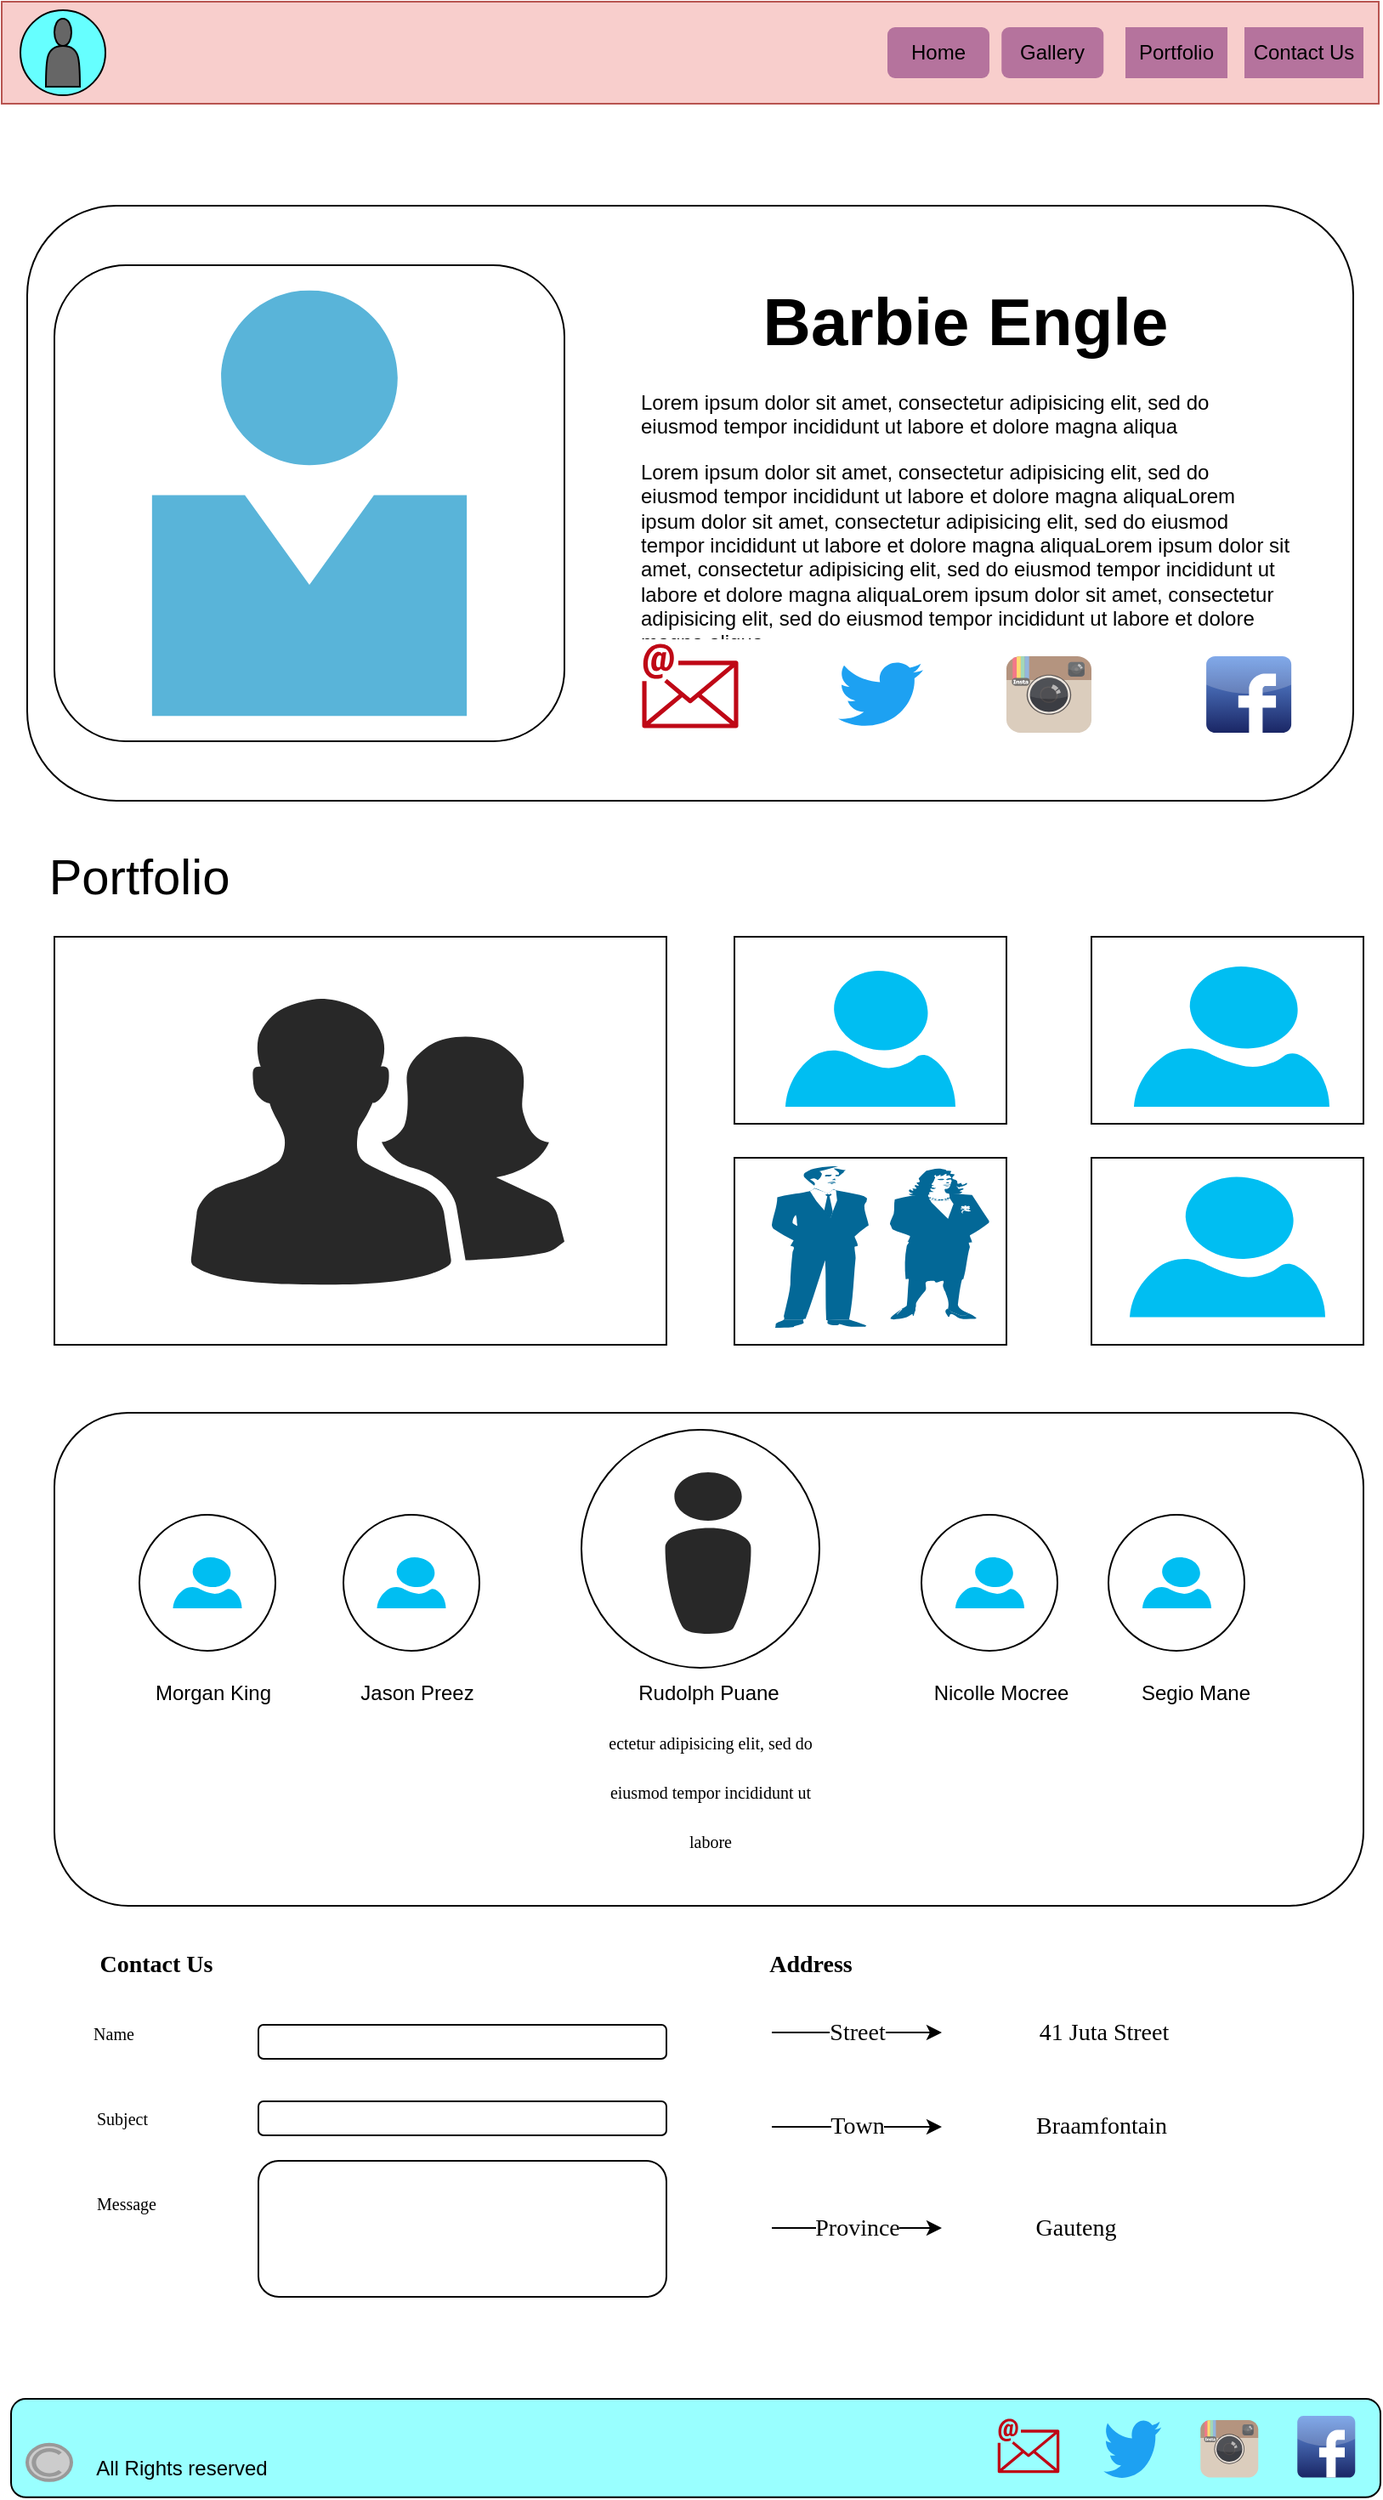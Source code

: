 <mxfile version="16.5.1" type="device"><diagram id="K2RSqqavoAqYHltDZW9A" name="Page-1"><mxGraphModel dx="1038" dy="689" grid="1" gridSize="10" guides="1" tooltips="1" connect="1" arrows="1" fold="1" page="1" pageScale="1" pageWidth="827" pageHeight="1169" background="#FFFFFF" math="0" shadow="0"><root><mxCell id="0"/><mxCell id="1" parent="0"/><mxCell id="roeHyCXgDJCp_CI_RASE-1" value="" style="rounded=0;whiteSpace=wrap;html=1;fillColor=#f8cecc;strokeColor=#b85450;" parent="1" vertex="1"><mxGeometry x="9" y="10" width="810" height="60" as="geometry"/></mxCell><mxCell id="HkYb6fWVwI6YNC174tg--1" value="" style="ellipse;whiteSpace=wrap;html=1;aspect=fixed;fillColor=#66FFFF;" parent="1" vertex="1"><mxGeometry x="20" y="15" width="50" height="50" as="geometry"/></mxCell><mxCell id="HkYb6fWVwI6YNC174tg--4" value="" style="shape=actor;whiteSpace=wrap;html=1;fillColor=#666666;" parent="1" vertex="1"><mxGeometry x="35" y="20" width="20" height="40" as="geometry"/></mxCell><mxCell id="HkYb6fWVwI6YNC174tg--5" value="Gallery" style="text;html=1;strokeColor=none;fillColor=#B5739D;align=center;verticalAlign=middle;whiteSpace=wrap;rounded=1;" parent="1" vertex="1"><mxGeometry x="597.13" y="25" width="60" height="30" as="geometry"/></mxCell><mxCell id="HkYb6fWVwI6YNC174tg--6" value="Home" style="text;html=1;strokeColor=none;fillColor=#B5739D;align=center;verticalAlign=middle;whiteSpace=wrap;rounded=1;glass=0;sketch=0;shadow=0;" parent="1" vertex="1"><mxGeometry x="530" y="25" width="60" height="30" as="geometry"/></mxCell><mxCell id="HkYb6fWVwI6YNC174tg--8" value="Portfolio" style="text;html=1;strokeColor=none;fillColor=#B5739D;align=center;verticalAlign=middle;whiteSpace=wrap;rounded=0;" parent="1" vertex="1"><mxGeometry x="670" y="25" width="60" height="30" as="geometry"/></mxCell><mxCell id="HkYb6fWVwI6YNC174tg--9" value="Contact Us" style="text;html=1;strokeColor=none;fillColor=#B5739D;align=center;verticalAlign=middle;whiteSpace=wrap;rounded=0;" parent="1" vertex="1"><mxGeometry x="740" y="25" width="70" height="30" as="geometry"/></mxCell><mxCell id="HkYb6fWVwI6YNC174tg--12" value="" style="rounded=1;whiteSpace=wrap;html=1;" parent="1" vertex="1"><mxGeometry x="24" y="130" width="780" height="350" as="geometry"/></mxCell><mxCell id="HkYb6fWVwI6YNC174tg--13" value="" style="rounded=1;whiteSpace=wrap;html=1;" parent="1" vertex="1"><mxGeometry x="40" y="165" width="300" height="280" as="geometry"/></mxCell><mxCell id="HkYb6fWVwI6YNC174tg--14" value="" style="sketch=0;aspect=fixed;html=1;points=[];align=center;image;fontSize=12;image=img/lib/mscae/Person.svg;" parent="1" vertex="1"><mxGeometry x="97.3" y="179.73" width="185.4" height="250.54" as="geometry"/></mxCell><mxCell id="HkYb6fWVwI6YNC174tg--16" value="&lt;h1 style=&quot;text-align: center&quot;&gt;&lt;span style=&quot;font-size: 39px&quot;&gt;Barbie Engle&lt;/span&gt;&lt;/h1&gt;&lt;p&gt;Lorem ipsum dolor sit amet, consectetur adipisicing elit, sed do eiusmod tempor incididunt ut labore et dolore magna aliqua&lt;/p&gt;Lorem ipsum dolor sit amet, consectetur adipisicing elit, sed do eiusmod tempor incididunt ut labore et dolore magna aliquaLorem ipsum dolor sit amet, consectetur adipisicing elit, sed do eiusmod tempor incididunt ut labore et dolore magna aliquaLorem ipsum dolor sit amet, consectetur adipisicing elit, sed do eiusmod tempor incididunt ut labore et dolore magna aliquaLorem ipsum dolor sit amet, consectetur adipisicing elit, sed do eiusmod tempor incididunt ut labore et dolore magna aliqua&lt;p&gt;.&lt;/p&gt;" style="text;html=1;strokeColor=none;fillColor=none;spacing=5;spacingTop=-20;whiteSpace=wrap;overflow=hidden;rounded=0;" parent="1" vertex="1"><mxGeometry x="380" y="170" width="390" height="215" as="geometry"/></mxCell><mxCell id="HkYb6fWVwI6YNC174tg--17" value="" style="dashed=0;outlineConnect=0;html=1;align=center;labelPosition=center;verticalLabelPosition=bottom;verticalAlign=top;shape=mxgraph.webicons.facebook;fillColor=#6294E4;gradientColor=#1A2665" parent="1" vertex="1"><mxGeometry x="717.56" y="395" width="50" height="45" as="geometry"/></mxCell><mxCell id="HkYb6fWVwI6YNC174tg--18" value="" style="dashed=0;outlineConnect=0;html=1;align=center;labelPosition=center;verticalLabelPosition=bottom;verticalAlign=top;shape=mxgraph.weblogos.instagram;fillColor=#6FC0E4;gradientColor=#1E305B" parent="1" vertex="1"><mxGeometry x="600" y="395" width="50" height="45" as="geometry"/></mxCell><mxCell id="HkYb6fWVwI6YNC174tg--19" value="" style="dashed=0;outlineConnect=0;html=1;align=center;labelPosition=center;verticalLabelPosition=bottom;verticalAlign=top;shape=mxgraph.weblogos.twitter;fillColor=#1DA1F2;strokeColor=none" parent="1" vertex="1"><mxGeometry x="501" y="397.5" width="50" height="40" as="geometry"/></mxCell><mxCell id="HkYb6fWVwI6YNC174tg--20" value="" style="sketch=0;outlineConnect=0;fontColor=#232F3E;gradientColor=none;fillColor=#BF0816;strokeColor=none;dashed=0;verticalLabelPosition=bottom;verticalAlign=top;align=center;html=1;fontSize=12;fontStyle=0;aspect=fixed;shape=mxgraph.aws4.email;" parent="1" vertex="1"><mxGeometry x="385.74" y="387.5" width="56.52" height="50" as="geometry"/></mxCell><mxCell id="HkYb6fWVwI6YNC174tg--21" value="" style="rounded=0;whiteSpace=wrap;html=1;" parent="1" vertex="1"><mxGeometry x="40" y="560" width="360" height="240" as="geometry"/></mxCell><mxCell id="HkYb6fWVwI6YNC174tg--23" value="" style="rounded=0;whiteSpace=wrap;html=1;fontSize=29;" parent="1" vertex="1"><mxGeometry x="440" y="560" width="160" height="110" as="geometry"/></mxCell><mxCell id="HkYb6fWVwI6YNC174tg--24" value="" style="rounded=0;whiteSpace=wrap;html=1;fontSize=29;" parent="1" vertex="1"><mxGeometry x="440" y="690" width="160" height="110" as="geometry"/></mxCell><mxCell id="HkYb6fWVwI6YNC174tg--25" value="" style="rounded=0;whiteSpace=wrap;html=1;fontSize=29;" parent="1" vertex="1"><mxGeometry x="650" y="560" width="160" height="110" as="geometry"/></mxCell><mxCell id="HkYb6fWVwI6YNC174tg--26" value="" style="rounded=0;whiteSpace=wrap;html=1;fontSize=29;" parent="1" vertex="1"><mxGeometry x="650" y="690" width="160" height="110" as="geometry"/></mxCell><mxCell id="HkYb6fWVwI6YNC174tg--27" value="" style="verticalLabelPosition=bottom;sketch=0;html=1;fillColor=#282828;strokeColor=none;verticalAlign=top;pointerEvents=1;align=center;shape=mxgraph.cisco_safe.people_places_things_icons.icon2;fontSize=29;" parent="1" vertex="1"><mxGeometry x="120" y="595" width="220" height="170" as="geometry"/></mxCell><mxCell id="HkYb6fWVwI6YNC174tg--28" value="" style="verticalLabelPosition=bottom;html=1;verticalAlign=top;align=center;strokeColor=none;fillColor=#00BEF2;shape=mxgraph.azure.user;fontSize=29;" parent="1" vertex="1"><mxGeometry x="470" y="580" width="100" height="80" as="geometry"/></mxCell><mxCell id="HkYb6fWVwI6YNC174tg--29" value="" style="shape=mxgraph.cisco.people.man_woman;html=1;pointerEvents=1;dashed=0;fillColor=#036897;strokeColor=#ffffff;strokeWidth=2;verticalLabelPosition=bottom;verticalAlign=top;align=center;outlineConnect=0;fontSize=29;" parent="1" vertex="1"><mxGeometry x="462" y="695" width="128" height="95" as="geometry"/></mxCell><mxCell id="HkYb6fWVwI6YNC174tg--30" value="" style="verticalLabelPosition=bottom;html=1;verticalAlign=top;align=center;strokeColor=none;fillColor=#00BEF2;shape=mxgraph.azure.user;fontSize=29;" parent="1" vertex="1"><mxGeometry x="675" y="577.5" width="115" height="82.5" as="geometry"/></mxCell><mxCell id="HkYb6fWVwI6YNC174tg--31" value="" style="verticalLabelPosition=bottom;html=1;verticalAlign=top;align=center;strokeColor=none;fillColor=#00BEF2;shape=mxgraph.azure.user;fontSize=29;" parent="1" vertex="1"><mxGeometry x="672.5" y="701.25" width="115" height="82.5" as="geometry"/></mxCell><mxCell id="HkYb6fWVwI6YNC174tg--32" value="Portfolio" style="text;html=1;strokeColor=none;fillColor=none;align=center;verticalAlign=middle;whiteSpace=wrap;rounded=0;fontSize=29;" parent="1" vertex="1"><mxGeometry x="60" y="510" width="60" height="30" as="geometry"/></mxCell><mxCell id="HkYb6fWVwI6YNC174tg--33" value="" style="rounded=1;whiteSpace=wrap;html=1;fontSize=39;fillColor=#99FFFF;" parent="1" vertex="1"><mxGeometry x="14.5" y="1420" width="805.5" height="57.92" as="geometry"/></mxCell><mxCell id="HkYb6fWVwI6YNC174tg--43" value="" style="dashed=0;outlineConnect=0;html=1;align=center;labelPosition=center;verticalLabelPosition=bottom;verticalAlign=top;shape=mxgraph.webicons.facebook;fillColor=#6294E4;gradientColor=#1A2665" parent="1" vertex="1"><mxGeometry x="771.13" y="1430" width="34" height="36.25" as="geometry"/></mxCell><mxCell id="HkYb6fWVwI6YNC174tg--44" value="" style="dashed=0;outlineConnect=0;html=1;align=center;labelPosition=center;verticalLabelPosition=bottom;verticalAlign=top;shape=mxgraph.weblogos.instagram;fillColor=#6FC0E4;gradientColor=#1E305B" parent="1" vertex="1"><mxGeometry x="714.13" y="1432.5" width="34" height="33.75" as="geometry"/></mxCell><mxCell id="HkYb6fWVwI6YNC174tg--45" value="" style="dashed=0;outlineConnect=0;html=1;align=center;labelPosition=center;verticalLabelPosition=bottom;verticalAlign=top;shape=mxgraph.weblogos.twitter;fillColor=#1DA1F2;strokeColor=none" parent="1" vertex="1"><mxGeometry x="657.13" y="1431.67" width="34" height="36.25" as="geometry"/></mxCell><mxCell id="HkYb6fWVwI6YNC174tg--46" value="" style="sketch=0;outlineConnect=0;fontColor=#232F3E;gradientColor=none;fillColor=#BF0816;strokeColor=none;dashed=0;verticalLabelPosition=bottom;verticalAlign=top;align=center;html=1;fontSize=12;fontStyle=0;aspect=fixed;shape=mxgraph.aws4.email;" parent="1" vertex="1"><mxGeometry x="594.87" y="1431.67" width="36.26" height="32.08" as="geometry"/></mxCell><mxCell id="HkYb6fWVwI6YNC174tg--47" value="&lt;font style=&quot;font-size: 12px&quot;&gt;All Rights reserved&lt;/font&gt;" style="text;html=1;strokeColor=none;fillColor=none;align=center;verticalAlign=middle;whiteSpace=wrap;rounded=0;fontSize=39;" parent="1" vertex="1"><mxGeometry x="60" y="1436.92" width="110" height="30" as="geometry"/></mxCell><mxCell id="HkYb6fWVwI6YNC174tg--48" value="" style="strokeColor=#999999;verticalLabelPosition=bottom;shadow=0;dashed=0;verticalAlign=top;strokeWidth=2;html=1;shape=mxgraph.mockup.misc.copyrightIcon;fontSize=12;fillColor=#CCCCCC;" parent="1" vertex="1"><mxGeometry x="24" y="1446.92" width="26" height="21" as="geometry"/></mxCell><mxCell id="HkYb6fWVwI6YNC174tg--49" value="" style="rounded=1;whiteSpace=wrap;html=1;fontSize=12;" parent="1" vertex="1"><mxGeometry x="40" y="840" width="770" height="290" as="geometry"/></mxCell><mxCell id="HkYb6fWVwI6YNC174tg--50" value="" style="ellipse;whiteSpace=wrap;html=1;aspect=fixed;fontSize=12;" parent="1" vertex="1"><mxGeometry x="350" y="850" width="140" height="140" as="geometry"/></mxCell><mxCell id="HkYb6fWVwI6YNC174tg--51" value="" style="ellipse;whiteSpace=wrap;html=1;aspect=fixed;fontSize=12;" parent="1" vertex="1"><mxGeometry x="210" y="900" width="80" height="80" as="geometry"/></mxCell><mxCell id="HkYb6fWVwI6YNC174tg--52" value="" style="ellipse;whiteSpace=wrap;html=1;aspect=fixed;fontSize=12;" parent="1" vertex="1"><mxGeometry x="550" y="900" width="80" height="80" as="geometry"/></mxCell><mxCell id="HkYb6fWVwI6YNC174tg--53" value="" style="ellipse;whiteSpace=wrap;html=1;aspect=fixed;fontSize=12;" parent="1" vertex="1"><mxGeometry x="90" y="900" width="80" height="80" as="geometry"/></mxCell><mxCell id="HkYb6fWVwI6YNC174tg--54" value="" style="ellipse;whiteSpace=wrap;html=1;aspect=fixed;fontSize=12;" parent="1" vertex="1"><mxGeometry x="660" y="900" width="80" height="80" as="geometry"/></mxCell><mxCell id="HkYb6fWVwI6YNC174tg--55" value="Rudolph Puane" style="text;html=1;strokeColor=none;fillColor=none;align=center;verticalAlign=middle;whiteSpace=wrap;rounded=0;fontSize=12;" parent="1" vertex="1"><mxGeometry x="372.87" y="990" width="104.26" height="30" as="geometry"/></mxCell><mxCell id="HkYb6fWVwI6YNC174tg--56" value="&lt;h1 style=&quot;text-align: center&quot;&gt;&lt;span style=&quot;font-weight: normal&quot;&gt;&lt;font style=&quot;font-size: 10px ; line-height: 0.2&quot; face=&quot;Georgia&quot;&gt;ectetur adipisicing elit, sed do eiusmod tempor incididunt ut labore&lt;/font&gt;&lt;/span&gt;&lt;br&gt;&lt;/h1&gt;" style="text;html=1;strokeColor=none;fillColor=none;spacing=5;spacingTop=-20;whiteSpace=wrap;overflow=hidden;rounded=0;fontSize=12;" parent="1" vertex="1"><mxGeometry x="360" y="1010" width="130" height="90" as="geometry"/></mxCell><mxCell id="HkYb6fWVwI6YNC174tg--57" value="" style="verticalLabelPosition=bottom;sketch=0;html=1;fillColor=#282828;strokeColor=none;verticalAlign=top;pointerEvents=1;align=center;shape=mxgraph.cisco_safe.people_places_things_icons.icon8;fontFamily=Georgia;fontSize=10;" parent="1" vertex="1"><mxGeometry x="399" y="875" width="51" height="95" as="geometry"/></mxCell><mxCell id="HkYb6fWVwI6YNC174tg--58" value="" style="rounded=1;whiteSpace=wrap;html=1;fontFamily=Georgia;fontSize=10;" parent="1" vertex="1"><mxGeometry x="160" y="1200" width="240" height="20" as="geometry"/></mxCell><mxCell id="HkYb6fWVwI6YNC174tg--59" value="Name" style="text;html=1;strokeColor=none;fillColor=none;align=center;verticalAlign=middle;whiteSpace=wrap;rounded=0;fontFamily=Georgia;fontSize=10;" parent="1" vertex="1"><mxGeometry x="30" y="1190" width="90" height="30" as="geometry"/></mxCell><mxCell id="HkYb6fWVwI6YNC174tg--60" value="Subject" style="text;html=1;strokeColor=none;fillColor=none;align=center;verticalAlign=middle;whiteSpace=wrap;rounded=0;fontFamily=Georgia;fontSize=10;" parent="1" vertex="1"><mxGeometry x="35" y="1240" width="90" height="30" as="geometry"/></mxCell><mxCell id="HkYb6fWVwI6YNC174tg--61" value="Message" style="text;html=1;strokeColor=none;fillColor=none;align=center;verticalAlign=middle;whiteSpace=wrap;rounded=0;fontFamily=Georgia;fontSize=10;" parent="1" vertex="1"><mxGeometry x="40" y="1290" width="85" height="30" as="geometry"/></mxCell><mxCell id="HkYb6fWVwI6YNC174tg--62" value="" style="rounded=1;whiteSpace=wrap;html=1;fontFamily=Georgia;fontSize=10;" parent="1" vertex="1"><mxGeometry x="160" y="1245" width="240" height="20" as="geometry"/></mxCell><mxCell id="HkYb6fWVwI6YNC174tg--63" value="" style="rounded=1;whiteSpace=wrap;html=1;fontFamily=Georgia;fontSize=10;" parent="1" vertex="1"><mxGeometry x="160" y="1280" width="240" height="80" as="geometry"/></mxCell><mxCell id="HkYb6fWVwI6YNC174tg--64" value="&lt;font style=&quot;font-size: 14px&quot;&gt;&lt;b&gt;Contact Us&lt;/b&gt;&lt;/font&gt;" style="text;html=1;strokeColor=none;fillColor=none;align=center;verticalAlign=middle;whiteSpace=wrap;rounded=0;fontFamily=Georgia;fontSize=10;" parent="1" vertex="1"><mxGeometry x="40" y="1150" width="120" height="30" as="geometry"/></mxCell><mxCell id="HkYb6fWVwI6YNC174tg--65" value="&lt;font style=&quot;font-size: 14px&quot;&gt;&lt;b&gt;Address&lt;/b&gt;&lt;/font&gt;" style="text;html=1;strokeColor=none;fillColor=none;align=center;verticalAlign=middle;whiteSpace=wrap;rounded=0;fontFamily=Georgia;fontSize=10;" parent="1" vertex="1"><mxGeometry x="425" y="1150" width="120" height="30" as="geometry"/></mxCell><mxCell id="HkYb6fWVwI6YNC174tg--66" value="" style="endArrow=classic;html=1;rounded=0;fontFamily=Georgia;fontSize=14;" parent="1" edge="1"><mxGeometry relative="1" as="geometry"><mxPoint x="462" y="1204.5" as="sourcePoint"/><mxPoint x="562" y="1204.5" as="targetPoint"/></mxGeometry></mxCell><mxCell id="HkYb6fWVwI6YNC174tg--67" value="Street" style="edgeLabel;resizable=0;html=1;align=center;verticalAlign=middle;fontFamily=Georgia;fontSize=14;" parent="HkYb6fWVwI6YNC174tg--66" connectable="0" vertex="1"><mxGeometry relative="1" as="geometry"/></mxCell><mxCell id="HkYb6fWVwI6YNC174tg--68" value="" style="endArrow=classic;html=1;rounded=0;fontFamily=Georgia;fontSize=14;" parent="1" edge="1"><mxGeometry relative="1" as="geometry"><mxPoint x="462" y="1260" as="sourcePoint"/><mxPoint x="562" y="1260" as="targetPoint"/></mxGeometry></mxCell><mxCell id="HkYb6fWVwI6YNC174tg--69" value="Town" style="edgeLabel;resizable=0;html=1;align=center;verticalAlign=middle;fontFamily=Georgia;fontSize=14;" parent="HkYb6fWVwI6YNC174tg--68" connectable="0" vertex="1"><mxGeometry relative="1" as="geometry"/></mxCell><mxCell id="HkYb6fWVwI6YNC174tg--71" value="" style="endArrow=classic;html=1;rounded=0;fontFamily=Georgia;fontSize=14;" parent="1" edge="1"><mxGeometry relative="1" as="geometry"><mxPoint x="462" y="1319.5" as="sourcePoint"/><mxPoint x="562" y="1319.5" as="targetPoint"/></mxGeometry></mxCell><mxCell id="HkYb6fWVwI6YNC174tg--72" value="Province" style="edgeLabel;resizable=0;html=1;align=center;verticalAlign=middle;fontFamily=Georgia;fontSize=14;" parent="HkYb6fWVwI6YNC174tg--71" connectable="0" vertex="1"><mxGeometry relative="1" as="geometry"/></mxCell><mxCell id="HkYb6fWVwI6YNC174tg--73" value="Gauteng" style="text;html=1;strokeColor=none;fillColor=none;align=center;verticalAlign=middle;whiteSpace=wrap;rounded=0;fontFamily=Georgia;fontSize=14;" parent="1" vertex="1"><mxGeometry x="610.5" y="1305" width="60" height="30" as="geometry"/></mxCell><mxCell id="HkYb6fWVwI6YNC174tg--74" value="Braamfontain" style="text;html=1;strokeColor=none;fillColor=none;align=center;verticalAlign=middle;whiteSpace=wrap;rounded=0;fontFamily=Georgia;fontSize=14;" parent="1" vertex="1"><mxGeometry x="610.5" y="1245" width="90" height="30" as="geometry"/></mxCell><mxCell id="HkYb6fWVwI6YNC174tg--75" value="41 Juta Street" style="text;html=1;strokeColor=none;fillColor=none;align=center;verticalAlign=middle;whiteSpace=wrap;rounded=0;fontFamily=Georgia;fontSize=14;" parent="1" vertex="1"><mxGeometry x="584.87" y="1190" width="145.13" height="30" as="geometry"/></mxCell><mxCell id="-yw2A1v-Rz51sS-kcik1-119" value="" style="verticalLabelPosition=bottom;html=1;verticalAlign=top;align=center;strokeColor=none;fillColor=#00BEF2;shape=mxgraph.azure.user;" parent="1" vertex="1"><mxGeometry x="229.75" y="925" width="40.5" height="30" as="geometry"/></mxCell><mxCell id="-yw2A1v-Rz51sS-kcik1-120" value="" style="verticalLabelPosition=bottom;html=1;verticalAlign=top;align=center;strokeColor=none;fillColor=#00BEF2;shape=mxgraph.azure.user;" parent="1" vertex="1"><mxGeometry x="109.75" y="925" width="40.5" height="30" as="geometry"/></mxCell><mxCell id="-yw2A1v-Rz51sS-kcik1-122" value="" style="verticalLabelPosition=bottom;html=1;verticalAlign=top;align=center;strokeColor=none;fillColor=#00BEF2;shape=mxgraph.azure.user;" parent="1" vertex="1"><mxGeometry x="570" y="925" width="40.5" height="30" as="geometry"/></mxCell><mxCell id="-yw2A1v-Rz51sS-kcik1-123" value="" style="verticalLabelPosition=bottom;html=1;verticalAlign=top;align=center;strokeColor=none;fillColor=#00BEF2;shape=mxgraph.azure.user;" parent="1" vertex="1"><mxGeometry x="680" y="925" width="40.5" height="30" as="geometry"/></mxCell><mxCell id="-yw2A1v-Rz51sS-kcik1-126" value="Morgan King" style="text;html=1;strokeColor=none;fillColor=none;align=center;verticalAlign=middle;whiteSpace=wrap;rounded=0;" parent="1" vertex="1"><mxGeometry x="97.3" y="990" width="72.7" height="30" as="geometry"/></mxCell><mxCell id="-yw2A1v-Rz51sS-kcik1-127" value="Jason Preez&lt;span style=&quot;color: rgba(0 , 0 , 0 , 0) ; font-family: monospace ; font-size: 0px&quot;&gt;%3CmxGraphModel%3E%3Croot%3E%3CmxCell%20id%3D%220%22%2F%3E%3CmxCell%20id%3D%221%22%20parent%3D%220%22%2F%3E%3CmxCell%20id%3D%222%22%20value%3D%22Morgan%20King%22%20style%3D%22text%3Bhtml%3D1%3BstrokeColor%3Dnone%3BfillColor%3Dnone%3Balign%3Dcenter%3BverticalAlign%3Dmiddle%3BwhiteSpace%3Dwrap%3Brounded%3D0%3B%22%20vertex%3D%221%22%20parent%3D%221%22%3E%3CmxGeometry%20x%3D%2297.3%22%20y%3D%22990%22%20width%3D%2272.7%22%20height%3D%2230%22%20as%3D%22geometry%22%2F%3E%3C%2FmxCell%3E%3C%2Froot%3E%3C%2FmxGraphModel%3E&lt;/span&gt;" style="text;html=1;strokeColor=none;fillColor=none;align=center;verticalAlign=middle;whiteSpace=wrap;rounded=0;" parent="1" vertex="1"><mxGeometry x="217.3" y="990" width="72.7" height="30" as="geometry"/></mxCell><mxCell id="-yw2A1v-Rz51sS-kcik1-128" value="Nicolle Mocree" style="text;html=1;strokeColor=none;fillColor=none;align=center;verticalAlign=middle;whiteSpace=wrap;rounded=0;" parent="1" vertex="1"><mxGeometry x="553.9" y="990" width="86.1" height="30" as="geometry"/></mxCell><mxCell id="-yw2A1v-Rz51sS-kcik1-129" value="Segio Mane" style="text;html=1;strokeColor=none;fillColor=none;align=center;verticalAlign=middle;whiteSpace=wrap;rounded=0;" parent="1" vertex="1"><mxGeometry x="675.43" y="990" width="72.7" height="30" as="geometry"/></mxCell></root></mxGraphModel></diagram></mxfile>